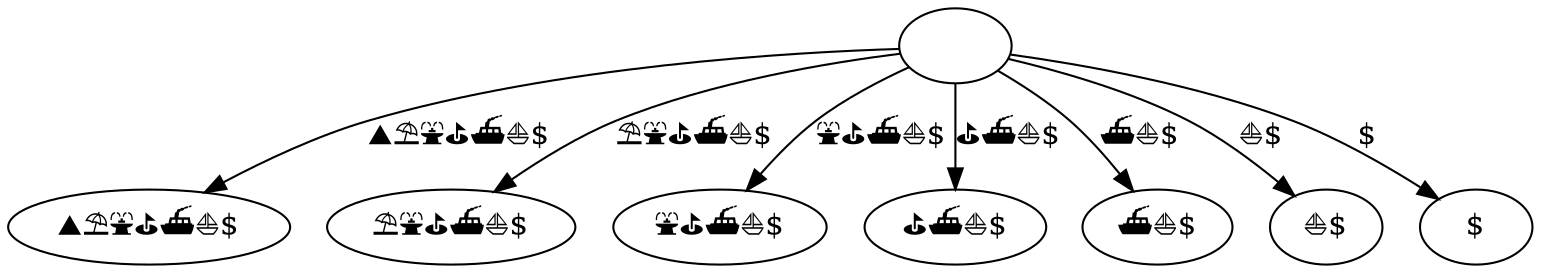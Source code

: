 // Suffix tree
digraph {
	"|" [label=""]
	"⛰⛱⛲⛳⛴⛵$|⛰⛱⛲⛳⛴⛵$" [label="⛰⛱⛲⛳⛴⛵$"]
	"|" -> "⛰⛱⛲⛳⛴⛵$|⛰⛱⛲⛳⛴⛵$" [label="⛰⛱⛲⛳⛴⛵$"]
	"⛱⛲⛳⛴⛵$|⛱⛲⛳⛴⛵$" [label="⛱⛲⛳⛴⛵$"]
	"|" -> "⛱⛲⛳⛴⛵$|⛱⛲⛳⛴⛵$" [label="⛱⛲⛳⛴⛵$"]
	"⛲⛳⛴⛵$|⛲⛳⛴⛵$" [label="⛲⛳⛴⛵$"]
	"|" -> "⛲⛳⛴⛵$|⛲⛳⛴⛵$" [label="⛲⛳⛴⛵$"]
	"⛳⛴⛵$|⛳⛴⛵$" [label="⛳⛴⛵$"]
	"|" -> "⛳⛴⛵$|⛳⛴⛵$" [label="⛳⛴⛵$"]
	"⛴⛵$|⛴⛵$" [label="⛴⛵$"]
	"|" -> "⛴⛵$|⛴⛵$" [label="⛴⛵$"]
	"⛵$|⛵$" [label="⛵$"]
	"|" -> "⛵$|⛵$" [label="⛵$"]
	"$|$" [label="$"]
	"|" -> "$|$" [label="$"]
}
